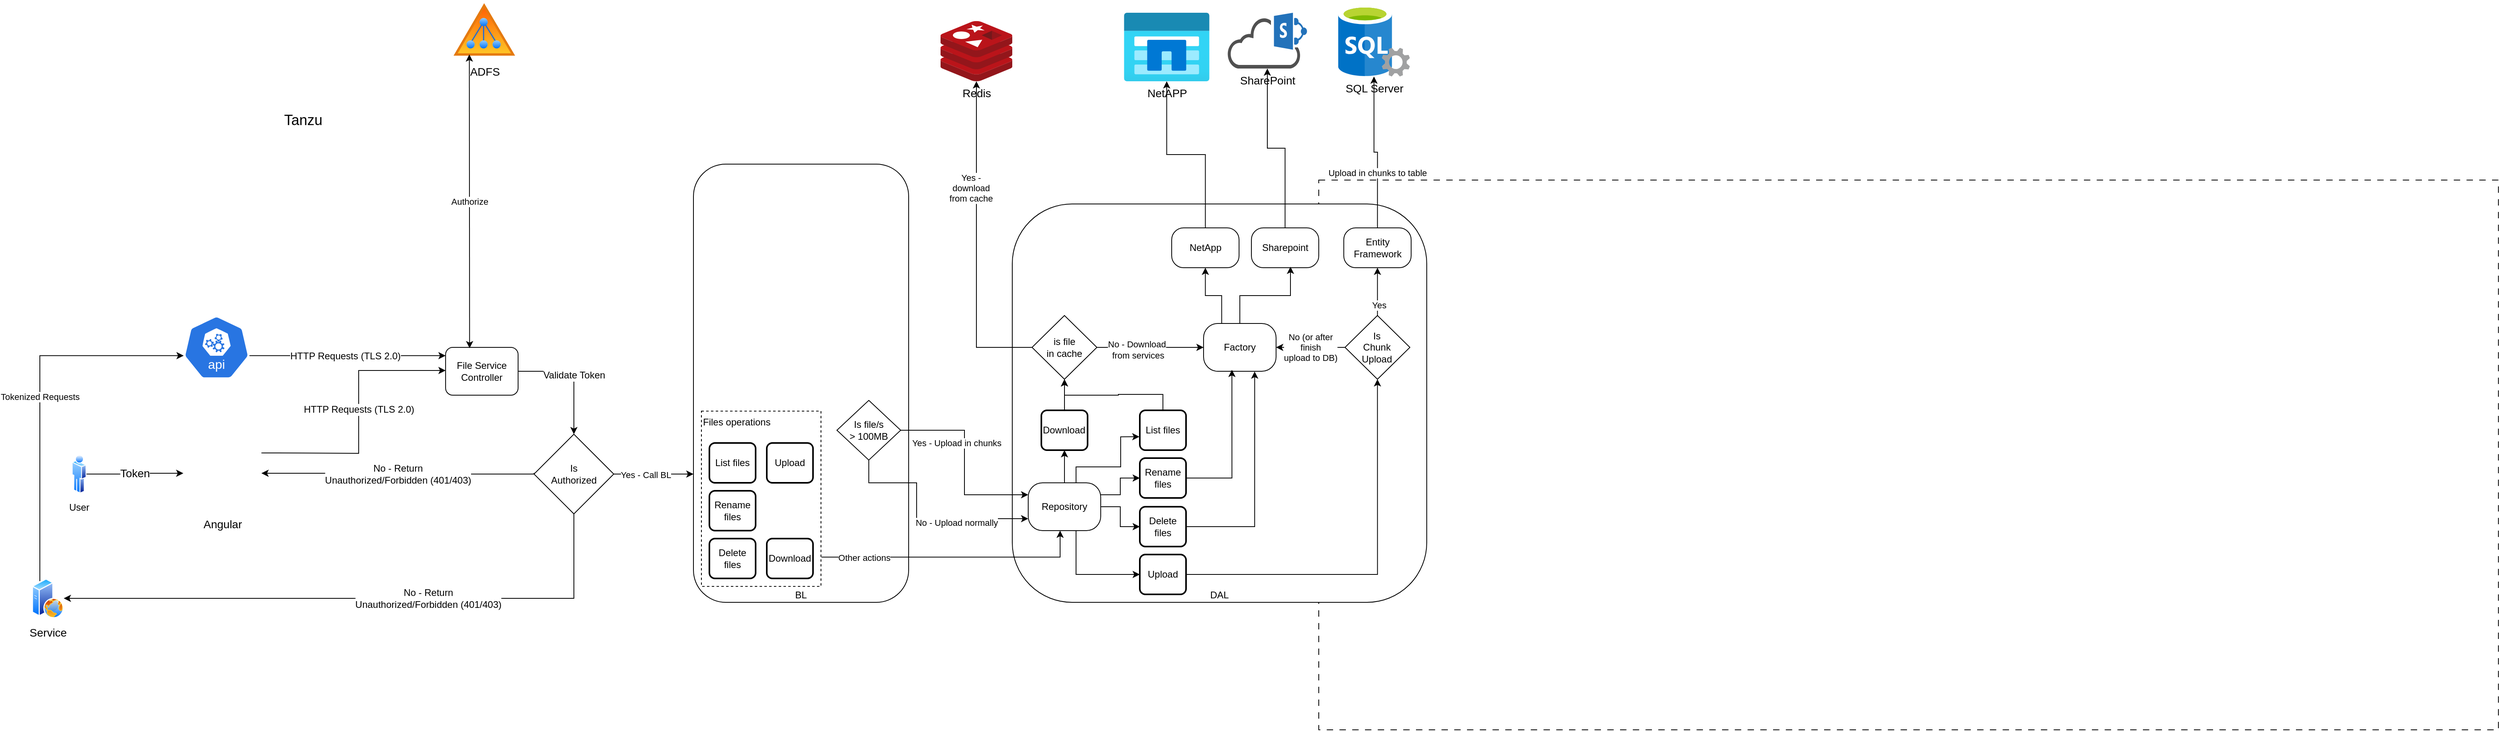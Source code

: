 <mxfile version="26.0.16">
  <diagram name="Page-1" id="DkCKMyg1tVyzqoW7HSBp">
    <mxGraphModel dx="2170" dy="673" grid="1" gridSize="10" guides="1" tooltips="1" connect="1" arrows="1" fold="1" page="1" pageScale="1" pageWidth="850" pageHeight="1100" math="0" shadow="0">
      <root>
        <mxCell id="0" />
        <mxCell id="1" parent="0" />
        <mxCell id="cBA7sRYi_IcgjNRqiYrO-47" value="BL" style="rounded=1;whiteSpace=wrap;html=1;verticalAlign=bottom;" vertex="1" parent="1">
          <mxGeometry x="700" y="220" width="270" height="550" as="geometry" />
        </mxCell>
        <mxCell id="cBA7sRYi_IcgjNRqiYrO-193" value="Files operations" style="rounded=0;whiteSpace=wrap;html=1;dashed=1;align=left;verticalAlign=top;" vertex="1" parent="1">
          <mxGeometry x="710" y="530" width="150" height="220" as="geometry" />
        </mxCell>
        <mxCell id="cBA7sRYi_IcgjNRqiYrO-102" value="" style="rounded=0;whiteSpace=wrap;html=1;dashed=1;dashPattern=8 8;fillColor=none;" vertex="1" parent="1">
          <mxGeometry x="1484.52" y="240" width="1480" height="690" as="geometry" />
        </mxCell>
        <mxCell id="cBA7sRYi_IcgjNRqiYrO-1" value="&lt;font style=&quot;font-size: 14px;&quot;&gt;Redis&lt;/font&gt;" style="image;sketch=0;aspect=fixed;html=1;points=[];align=center;fontSize=12;image=img/lib/mscae/Cache_Redis_Product.svg;" vertex="1" parent="1">
          <mxGeometry x="1010" y="40.4" width="90" height="75.6" as="geometry" />
        </mxCell>
        <mxCell id="cBA7sRYi_IcgjNRqiYrO-2" value="&lt;font style=&quot;font-size: 14px;&quot;&gt;SQL Server&lt;/font&gt;" style="image;sketch=0;aspect=fixed;html=1;points=[];align=center;fontSize=12;image=img/lib/mscae/SQL_Servers.svg;" vertex="1" parent="1">
          <mxGeometry x="1508.84" y="20" width="90" height="90" as="geometry" />
        </mxCell>
        <mxCell id="cBA7sRYi_IcgjNRqiYrO-3" value="&lt;font style=&quot;font-size: 14px;&quot;&gt;SharePoint&lt;/font&gt;" style="sketch=0;pointerEvents=1;shadow=0;dashed=0;html=1;strokeColor=none;fillColor=#505050;labelPosition=center;verticalLabelPosition=bottom;outlineConnect=0;verticalAlign=top;align=center;shape=mxgraph.office.clouds.cloud_sharepoint;" vertex="1" parent="1">
          <mxGeometry x="1370" y="30" width="100" height="70" as="geometry" />
        </mxCell>
        <mxCell id="cBA7sRYi_IcgjNRqiYrO-4" value="&lt;font style=&quot;font-size: 14px;&quot;&gt;NetAPP&lt;/font&gt;" style="image;aspect=fixed;html=1;points=[];align=center;fontSize=12;image=img/lib/azure2/storage/Azure_NetApp_Files.svg;" vertex="1" parent="1">
          <mxGeometry x="1240" y="30" width="107.5" height="86" as="geometry" />
        </mxCell>
        <mxCell id="cBA7sRYi_IcgjNRqiYrO-5" value="&lt;font style=&quot;font-size: 14px;&quot;&gt;ADFS&lt;/font&gt;" style="image;aspect=fixed;perimeter=ellipsePerimeter;html=1;align=center;shadow=0;dashed=0;spacingTop=3;image=img/lib/active_directory/active_directory.svg;" vertex="1" parent="1">
          <mxGeometry x="395.29" y="14" width="84.71" height="72" as="geometry" />
        </mxCell>
        <mxCell id="cBA7sRYi_IcgjNRqiYrO-35" value="&lt;font style=&quot;font-size: 12px;&quot;&gt;HTTP Requests (TLS 2.0)&lt;/font&gt;" style="edgeStyle=orthogonalEdgeStyle;rounded=0;orthogonalLoop=1;jettySize=auto;html=1;entryX=0;entryY=0.5;entryDx=0;entryDy=0;exitX=1;exitY=0.25;exitDx=0;exitDy=0;" edge="1" parent="1">
          <mxGeometry x="0.06" relative="1" as="geometry">
            <mxPoint x="158.0" y="582.5" as="sourcePoint" />
            <mxPoint x="389.04" y="479" as="targetPoint" />
            <Array as="points">
              <mxPoint x="178" y="583" />
              <mxPoint x="280" y="583" />
              <mxPoint x="280" y="479" />
            </Array>
            <mxPoint as="offset" />
          </mxGeometry>
        </mxCell>
        <mxCell id="cBA7sRYi_IcgjNRqiYrO-6" value="&lt;font style=&quot;font-size: 14px;&quot;&gt;Angular&lt;/font&gt;" style="shape=image;html=1;verticalAlign=top;verticalLabelPosition=bottom;labelBackgroundColor=#ffffff;imageAspect=0;aspect=fixed;image=https://cdn0.iconfinder.com/data/icons/long-shadow-web-icons/512/angular-symbol-128.png" vertex="1" parent="1">
          <mxGeometry x="60" y="559" width="98" height="98" as="geometry" />
        </mxCell>
        <mxCell id="cBA7sRYi_IcgjNRqiYrO-17" value="&lt;font style=&quot;font-size: 14px;&quot;&gt;Token&lt;/font&gt;" style="edgeStyle=orthogonalEdgeStyle;rounded=0;orthogonalLoop=1;jettySize=auto;html=1;" edge="1" parent="1" source="cBA7sRYi_IcgjNRqiYrO-13" target="cBA7sRYi_IcgjNRqiYrO-6">
          <mxGeometry relative="1" as="geometry" />
        </mxCell>
        <mxCell id="cBA7sRYi_IcgjNRqiYrO-13" value="User" style="image;aspect=fixed;perimeter=ellipsePerimeter;html=1;align=center;shadow=0;dashed=0;spacingTop=3;image=img/lib/active_directory/user.svg;" vertex="1" parent="1">
          <mxGeometry x="-80" y="584" width="18.5" height="50" as="geometry" />
        </mxCell>
        <mxCell id="cBA7sRYi_IcgjNRqiYrO-24" value="&lt;font style=&quot;font-size: 14px;&quot;&gt;Service&lt;/font&gt;" style="image;aspect=fixed;perimeter=ellipsePerimeter;html=1;align=center;shadow=0;dashed=0;spacingTop=3;image=img/lib/active_directory/web_server.svg;" vertex="1" parent="1">
          <mxGeometry x="-130" y="740" width="40" height="50" as="geometry" />
        </mxCell>
        <mxCell id="cBA7sRYi_IcgjNRqiYrO-45" value="&lt;font style=&quot;font-size: 12px;&quot;&gt;Validate Token&lt;/font&gt;" style="edgeStyle=orthogonalEdgeStyle;rounded=0;orthogonalLoop=1;jettySize=auto;html=1;exitX=1;exitY=0.5;exitDx=0;exitDy=0;entryX=0.5;entryY=0;entryDx=0;entryDy=0;" edge="1" parent="1" source="cBA7sRYi_IcgjNRqiYrO-28" target="cBA7sRYi_IcgjNRqiYrO-43">
          <mxGeometry relative="1" as="geometry" />
        </mxCell>
        <mxCell id="cBA7sRYi_IcgjNRqiYrO-28" value="File Service Controller" style="rounded=1;whiteSpace=wrap;html=1;" vertex="1" parent="1">
          <mxGeometry x="389.04" y="450" width="90.96" height="60" as="geometry" />
        </mxCell>
        <mxCell id="cBA7sRYi_IcgjNRqiYrO-39" value="Authorize" style="endArrow=classic;startArrow=classic;html=1;rounded=0;entryX=0.25;entryY=1;entryDx=0;entryDy=0;exitX=0.331;exitY=0.018;exitDx=0;exitDy=0;exitPerimeter=0;" edge="1" parent="1" source="cBA7sRYi_IcgjNRqiYrO-28" target="cBA7sRYi_IcgjNRqiYrO-5">
          <mxGeometry width="50" height="50" relative="1" as="geometry">
            <mxPoint x="420" y="390" as="sourcePoint" />
            <mxPoint x="470" y="340" as="targetPoint" />
          </mxGeometry>
        </mxCell>
        <mxCell id="cBA7sRYi_IcgjNRqiYrO-46" value="&lt;font style=&quot;font-size: 12px;&quot;&gt;No - Return &lt;br&gt;Unauthorized/Forbidden (401/403)&lt;/font&gt;" style="edgeStyle=orthogonalEdgeStyle;rounded=0;orthogonalLoop=1;jettySize=auto;html=1;exitX=0;exitY=0.5;exitDx=0;exitDy=0;" edge="1" parent="1" source="cBA7sRYi_IcgjNRqiYrO-43" target="cBA7sRYi_IcgjNRqiYrO-6">
          <mxGeometry relative="1" as="geometry" />
        </mxCell>
        <mxCell id="cBA7sRYi_IcgjNRqiYrO-51" style="edgeStyle=orthogonalEdgeStyle;rounded=0;orthogonalLoop=1;jettySize=auto;html=1;exitX=0;exitY=0.5;exitDx=0;exitDy=0;" edge="1" parent="1" source="cBA7sRYi_IcgjNRqiYrO-43" target="cBA7sRYi_IcgjNRqiYrO-24">
          <mxGeometry relative="1" as="geometry">
            <Array as="points">
              <mxPoint x="550" y="608" />
              <mxPoint x="550" y="765" />
            </Array>
          </mxGeometry>
        </mxCell>
        <mxCell id="cBA7sRYi_IcgjNRqiYrO-52" value="&lt;font style=&quot;font-size: 12px;&quot;&gt;No - Return &lt;br&gt;Unauthorized/Forbidden (401/403)&lt;/font&gt;" style="edgeLabel;html=1;align=center;verticalAlign=middle;resizable=0;points=[];" vertex="1" connectable="0" parent="cBA7sRYi_IcgjNRqiYrO-51">
          <mxGeometry x="-0.086" relative="1" as="geometry">
            <mxPoint x="-4" as="offset" />
          </mxGeometry>
        </mxCell>
        <mxCell id="cBA7sRYi_IcgjNRqiYrO-113" style="edgeStyle=orthogonalEdgeStyle;rounded=0;orthogonalLoop=1;jettySize=auto;html=1;" edge="1" parent="1" source="cBA7sRYi_IcgjNRqiYrO-43" target="cBA7sRYi_IcgjNRqiYrO-47">
          <mxGeometry relative="1" as="geometry">
            <Array as="points">
              <mxPoint x="670" y="609" />
              <mxPoint x="670" y="609" />
            </Array>
          </mxGeometry>
        </mxCell>
        <mxCell id="cBA7sRYi_IcgjNRqiYrO-114" value="Yes - Call BL" style="edgeLabel;html=1;align=center;verticalAlign=middle;resizable=0;points=[];" vertex="1" connectable="0" parent="cBA7sRYi_IcgjNRqiYrO-113">
          <mxGeometry x="-0.214" y="-1" relative="1" as="geometry">
            <mxPoint as="offset" />
          </mxGeometry>
        </mxCell>
        <mxCell id="cBA7sRYi_IcgjNRqiYrO-43" value="Is &lt;br&gt;Authorized" style="rhombus;whiteSpace=wrap;html=1;" vertex="1" parent="1">
          <mxGeometry x="500" y="559" width="100" height="100" as="geometry" />
        </mxCell>
        <mxCell id="cBA7sRYi_IcgjNRqiYrO-59" value="DAL" style="rounded=1;whiteSpace=wrap;html=1;verticalAlign=bottom;" vertex="1" parent="1">
          <mxGeometry x="1100" y="270" width="520" height="500" as="geometry" />
        </mxCell>
        <mxCell id="cBA7sRYi_IcgjNRqiYrO-63" style="edgeStyle=orthogonalEdgeStyle;rounded=0;orthogonalLoop=1;jettySize=auto;html=1;exitX=0;exitY=0.5;exitDx=0;exitDy=0;entryX=0.5;entryY=1;entryDx=0;entryDy=0;" edge="1" parent="1" target="cBA7sRYi_IcgjNRqiYrO-62">
          <mxGeometry relative="1" as="geometry">
            <mxPoint x="879.04" y="650" as="sourcePoint" />
          </mxGeometry>
        </mxCell>
        <mxCell id="cBA7sRYi_IcgjNRqiYrO-65" style="edgeStyle=orthogonalEdgeStyle;rounded=0;orthogonalLoop=1;jettySize=auto;html=1;" edge="1" parent="1" target="cBA7sRYi_IcgjNRqiYrO-61">
          <mxGeometry relative="1" as="geometry">
            <mxPoint x="970" y="650.034" as="sourcePoint" />
            <Array as="points">
              <mxPoint x="1015" y="650" />
            </Array>
          </mxGeometry>
        </mxCell>
        <mxCell id="cBA7sRYi_IcgjNRqiYrO-75" style="edgeStyle=orthogonalEdgeStyle;rounded=0;orthogonalLoop=1;jettySize=auto;html=1;entryX=1;entryY=0.5;entryDx=0;entryDy=0;" edge="1" parent="1" target="cBA7sRYi_IcgjNRqiYrO-74">
          <mxGeometry relative="1" as="geometry">
            <mxPoint x="1015.517" y="539" as="sourcePoint" />
          </mxGeometry>
        </mxCell>
        <mxCell id="cBA7sRYi_IcgjNRqiYrO-76" style="edgeStyle=orthogonalEdgeStyle;rounded=0;orthogonalLoop=1;jettySize=auto;html=1;entryX=0;entryY=0.5;entryDx=0;entryDy=0;" edge="1" parent="1" target="cBA7sRYi_IcgjNRqiYrO-74">
          <mxGeometry relative="1" as="geometry">
            <mxPoint x="833.586" y="539" as="sourcePoint" />
          </mxGeometry>
        </mxCell>
        <mxCell id="cBA7sRYi_IcgjNRqiYrO-69" style="edgeStyle=orthogonalEdgeStyle;rounded=0;orthogonalLoop=1;jettySize=auto;html=1;exitX=0.995;exitY=0.63;exitDx=0;exitDy=0;exitPerimeter=0;" edge="1" parent="1" source="cBA7sRYi_IcgjNRqiYrO-72" target="cBA7sRYi_IcgjNRqiYrO-28">
          <mxGeometry relative="1" as="geometry">
            <mxPoint x="153.2" y="460.862" as="sourcePoint" />
            <Array as="points">
              <mxPoint x="330" y="460" />
              <mxPoint x="330" y="460" />
            </Array>
          </mxGeometry>
        </mxCell>
        <mxCell id="cBA7sRYi_IcgjNRqiYrO-71" value="&lt;span style=&quot;font-size: 12px;&quot;&gt;HTTP Requests (TLS 2.0)&lt;/span&gt;" style="edgeLabel;html=1;align=center;verticalAlign=middle;resizable=0;points=[];" vertex="1" connectable="0" parent="cBA7sRYi_IcgjNRqiYrO-69">
          <mxGeometry x="-0.276" relative="1" as="geometry">
            <mxPoint x="31" as="offset" />
          </mxGeometry>
        </mxCell>
        <mxCell id="cBA7sRYi_IcgjNRqiYrO-70" value="Tokenized Requests" style="edgeStyle=orthogonalEdgeStyle;rounded=0;orthogonalLoop=1;jettySize=auto;html=1;entryX=0.005;entryY=0.63;entryDx=0;entryDy=0;entryPerimeter=0;" edge="1" parent="1" source="cBA7sRYi_IcgjNRqiYrO-24" target="cBA7sRYi_IcgjNRqiYrO-72">
          <mxGeometry relative="1" as="geometry">
            <mxPoint x="110" y="460.016" as="targetPoint" />
            <Array as="points">
              <mxPoint x="-120" y="460" />
            </Array>
          </mxGeometry>
        </mxCell>
        <mxCell id="cBA7sRYi_IcgjNRqiYrO-72" value="" style="aspect=fixed;sketch=0;html=1;dashed=0;whitespace=wrap;verticalLabelPosition=bottom;verticalAlign=top;fillColor=#2875E2;strokeColor=#ffffff;points=[[0.005,0.63,0],[0.1,0.2,0],[0.9,0.2,0],[0.5,0,0],[0.995,0.63,0],[0.72,0.99,0],[0.5,1,0],[0.28,0.99,0]];shape=mxgraph.kubernetes.icon2;kubernetesLabel=1;prIcon=api" vertex="1" parent="1">
          <mxGeometry x="60" y="410" width="83.33" height="80" as="geometry" />
        </mxCell>
        <mxCell id="cBA7sRYi_IcgjNRqiYrO-95" value="Upload" style="rounded=1;whiteSpace=wrap;html=1;absoluteArcSize=1;arcSize=14;strokeWidth=2;" vertex="1" parent="1">
          <mxGeometry x="792" y="570" width="58" height="50" as="geometry" />
        </mxCell>
        <mxCell id="cBA7sRYi_IcgjNRqiYrO-196" style="edgeStyle=orthogonalEdgeStyle;rounded=0;orthogonalLoop=1;jettySize=auto;html=1;exitX=1;exitY=0.5;exitDx=0;exitDy=0;entryX=0;entryY=0.25;entryDx=0;entryDy=0;" edge="1" parent="1" source="cBA7sRYi_IcgjNRqiYrO-99" target="cBA7sRYi_IcgjNRqiYrO-111">
          <mxGeometry relative="1" as="geometry" />
        </mxCell>
        <mxCell id="cBA7sRYi_IcgjNRqiYrO-197" value="Yes - Upload in chunks" style="edgeLabel;html=1;align=center;verticalAlign=middle;resizable=0;points=[];" vertex="1" connectable="0" parent="cBA7sRYi_IcgjNRqiYrO-196">
          <mxGeometry x="-0.526" y="2" relative="1" as="geometry">
            <mxPoint x="13" y="18" as="offset" />
          </mxGeometry>
        </mxCell>
        <mxCell id="cBA7sRYi_IcgjNRqiYrO-99" value="Is file/s &lt;br&gt;&amp;gt; 100MB" style="rhombus;whiteSpace=wrap;html=1;" vertex="1" parent="1">
          <mxGeometry x="880" y="516.5" width="80" height="75" as="geometry" />
        </mxCell>
        <mxCell id="cBA7sRYi_IcgjNRqiYrO-103" value="&lt;font style=&quot;font-size: 18px;&quot;&gt;Tanzu&lt;/font&gt;" style="text;html=1;align=center;verticalAlign=middle;resizable=0;points=[];autosize=1;strokeColor=none;fillColor=none;" vertex="1" parent="1">
          <mxGeometry x="175" y="145" width="70" height="40" as="geometry" />
        </mxCell>
        <mxCell id="cBA7sRYi_IcgjNRqiYrO-170" style="edgeStyle=orthogonalEdgeStyle;rounded=0;orthogonalLoop=1;jettySize=auto;html=1;exitX=0.25;exitY=0;exitDx=0;exitDy=0;" edge="1" parent="1" source="cBA7sRYi_IcgjNRqiYrO-108" target="cBA7sRYi_IcgjNRqiYrO-110">
          <mxGeometry relative="1" as="geometry" />
        </mxCell>
        <mxCell id="cBA7sRYi_IcgjNRqiYrO-108" value="Factory" style="rounded=1;whiteSpace=wrap;html=1;arcSize=30;" vertex="1" parent="1">
          <mxGeometry x="1340" y="420" width="90.96" height="60" as="geometry" />
        </mxCell>
        <mxCell id="cBA7sRYi_IcgjNRqiYrO-152" style="edgeStyle=orthogonalEdgeStyle;rounded=0;orthogonalLoop=1;jettySize=auto;html=1;" edge="1" parent="1" source="cBA7sRYi_IcgjNRqiYrO-110" target="cBA7sRYi_IcgjNRqiYrO-4">
          <mxGeometry relative="1" as="geometry" />
        </mxCell>
        <mxCell id="cBA7sRYi_IcgjNRqiYrO-110" value="NetApp" style="rounded=1;whiteSpace=wrap;html=1;arcSize=30;verticalAlign=middle;" vertex="1" parent="1">
          <mxGeometry x="1300" y="300" width="84.52" height="50" as="geometry" />
        </mxCell>
        <mxCell id="cBA7sRYi_IcgjNRqiYrO-160" style="edgeStyle=orthogonalEdgeStyle;rounded=0;orthogonalLoop=1;jettySize=auto;html=1;entryX=0;entryY=0.5;entryDx=0;entryDy=0;" edge="1" parent="1" source="cBA7sRYi_IcgjNRqiYrO-111" target="cBA7sRYi_IcgjNRqiYrO-158">
          <mxGeometry relative="1" as="geometry">
            <Array as="points">
              <mxPoint x="1180" y="735" />
            </Array>
          </mxGeometry>
        </mxCell>
        <mxCell id="cBA7sRYi_IcgjNRqiYrO-166" style="edgeStyle=orthogonalEdgeStyle;rounded=0;orthogonalLoop=1;jettySize=auto;html=1;exitX=0.5;exitY=0;exitDx=0;exitDy=0;entryX=0.5;entryY=1;entryDx=0;entryDy=0;" edge="1" parent="1" source="cBA7sRYi_IcgjNRqiYrO-111" target="cBA7sRYi_IcgjNRqiYrO-161">
          <mxGeometry relative="1" as="geometry" />
        </mxCell>
        <mxCell id="cBA7sRYi_IcgjNRqiYrO-178" style="edgeStyle=orthogonalEdgeStyle;rounded=0;orthogonalLoop=1;jettySize=auto;html=1;entryX=0;entryY=0.5;entryDx=0;entryDy=0;" edge="1" parent="1" source="cBA7sRYi_IcgjNRqiYrO-111" target="cBA7sRYi_IcgjNRqiYrO-177">
          <mxGeometry relative="1" as="geometry" />
        </mxCell>
        <mxCell id="cBA7sRYi_IcgjNRqiYrO-179" style="edgeStyle=orthogonalEdgeStyle;rounded=0;orthogonalLoop=1;jettySize=auto;html=1;exitX=1;exitY=0.25;exitDx=0;exitDy=0;" edge="1" parent="1" source="cBA7sRYi_IcgjNRqiYrO-111" target="cBA7sRYi_IcgjNRqiYrO-176">
          <mxGeometry relative="1" as="geometry" />
        </mxCell>
        <mxCell id="cBA7sRYi_IcgjNRqiYrO-111" value="Repository" style="rounded=1;whiteSpace=wrap;html=1;arcSize=30;" vertex="1" parent="1">
          <mxGeometry x="1120" y="620" width="90.96" height="60" as="geometry" />
        </mxCell>
        <mxCell id="cBA7sRYi_IcgjNRqiYrO-120" style="edgeStyle=orthogonalEdgeStyle;rounded=0;orthogonalLoop=1;jettySize=auto;html=1;exitX=0.5;exitY=1;exitDx=0;exitDy=0;entryX=0;entryY=0.75;entryDx=0;entryDy=0;" edge="1" parent="1" source="cBA7sRYi_IcgjNRqiYrO-99" target="cBA7sRYi_IcgjNRqiYrO-111">
          <mxGeometry relative="1" as="geometry">
            <Array as="points">
              <mxPoint x="920" y="620" />
              <mxPoint x="980" y="620" />
              <mxPoint x="980" y="665" />
            </Array>
          </mxGeometry>
        </mxCell>
        <mxCell id="cBA7sRYi_IcgjNRqiYrO-122" value="No - Upload normally" style="edgeLabel;html=1;align=center;verticalAlign=middle;resizable=0;points=[];" vertex="1" connectable="0" parent="cBA7sRYi_IcgjNRqiYrO-120">
          <mxGeometry x="-0.026" y="-2" relative="1" as="geometry">
            <mxPoint x="52" y="5" as="offset" />
          </mxGeometry>
        </mxCell>
        <mxCell id="cBA7sRYi_IcgjNRqiYrO-123" value="Download" style="rounded=1;whiteSpace=wrap;html=1;absoluteArcSize=1;arcSize=14;strokeWidth=2;" vertex="1" parent="1">
          <mxGeometry x="792" y="690" width="58" height="50" as="geometry" />
        </mxCell>
        <mxCell id="cBA7sRYi_IcgjNRqiYrO-124" value="List files" style="rounded=1;whiteSpace=wrap;html=1;absoluteArcSize=1;arcSize=14;strokeWidth=2;" vertex="1" parent="1">
          <mxGeometry x="720" y="570" width="58" height="50" as="geometry" />
        </mxCell>
        <mxCell id="cBA7sRYi_IcgjNRqiYrO-125" value="Rename files" style="rounded=1;whiteSpace=wrap;html=1;absoluteArcSize=1;arcSize=14;strokeWidth=2;" vertex="1" parent="1">
          <mxGeometry x="720" y="630" width="58" height="50" as="geometry" />
        </mxCell>
        <mxCell id="cBA7sRYi_IcgjNRqiYrO-126" value="Delete files" style="rounded=1;whiteSpace=wrap;html=1;absoluteArcSize=1;arcSize=14;strokeWidth=2;" vertex="1" parent="1">
          <mxGeometry x="720" y="690" width="58" height="50" as="geometry" />
        </mxCell>
        <mxCell id="cBA7sRYi_IcgjNRqiYrO-129" style="edgeStyle=orthogonalEdgeStyle;rounded=0;orthogonalLoop=1;jettySize=auto;html=1;exitX=1.004;exitY=0.833;exitDx=0;exitDy=0;exitPerimeter=0;" edge="1" parent="1" source="cBA7sRYi_IcgjNRqiYrO-193">
          <mxGeometry relative="1" as="geometry">
            <mxPoint x="970" y="740" as="sourcePoint" />
            <mxPoint x="1160" y="680" as="targetPoint" />
            <Array as="points">
              <mxPoint x="1160" y="713" />
            </Array>
          </mxGeometry>
        </mxCell>
        <mxCell id="cBA7sRYi_IcgjNRqiYrO-130" value="Other actions" style="edgeLabel;html=1;align=center;verticalAlign=middle;resizable=0;points=[];" vertex="1" connectable="0" parent="cBA7sRYi_IcgjNRqiYrO-129">
          <mxGeometry x="-0.589" y="-1" relative="1" as="geometry">
            <mxPoint x="-15" y="-1" as="offset" />
          </mxGeometry>
        </mxCell>
        <mxCell id="cBA7sRYi_IcgjNRqiYrO-144" style="edgeStyle=orthogonalEdgeStyle;rounded=0;orthogonalLoop=1;jettySize=auto;html=1;entryX=0.5;entryY=1;entryDx=0;entryDy=0;" edge="1" parent="1" source="cBA7sRYi_IcgjNRqiYrO-137" target="cBA7sRYi_IcgjNRqiYrO-143">
          <mxGeometry relative="1" as="geometry" />
        </mxCell>
        <mxCell id="cBA7sRYi_IcgjNRqiYrO-145" value="Yes" style="edgeLabel;html=1;align=center;verticalAlign=middle;resizable=0;points=[];" vertex="1" connectable="0" parent="cBA7sRYi_IcgjNRqiYrO-144">
          <mxGeometry x="-0.565" y="-2" relative="1" as="geometry">
            <mxPoint as="offset" />
          </mxGeometry>
        </mxCell>
        <mxCell id="cBA7sRYi_IcgjNRqiYrO-172" value="No (or after &lt;br&gt;finish &lt;br&gt;upload to DB)" style="edgeStyle=orthogonalEdgeStyle;rounded=0;orthogonalLoop=1;jettySize=auto;html=1;exitX=0;exitY=0.5;exitDx=0;exitDy=0;" edge="1" parent="1" source="cBA7sRYi_IcgjNRqiYrO-137" target="cBA7sRYi_IcgjNRqiYrO-108">
          <mxGeometry x="0.001" relative="1" as="geometry">
            <mxPoint as="offset" />
          </mxGeometry>
        </mxCell>
        <mxCell id="cBA7sRYi_IcgjNRqiYrO-137" value="Is &lt;br&gt;Chunk &lt;br&gt;Upload" style="rhombus;whiteSpace=wrap;html=1;" vertex="1" parent="1">
          <mxGeometry x="1517.47" y="410" width="81.37" height="80" as="geometry" />
        </mxCell>
        <mxCell id="cBA7sRYi_IcgjNRqiYrO-151" style="edgeStyle=orthogonalEdgeStyle;rounded=0;orthogonalLoop=1;jettySize=auto;html=1;" edge="1" parent="1" source="cBA7sRYi_IcgjNRqiYrO-138" target="cBA7sRYi_IcgjNRqiYrO-3">
          <mxGeometry relative="1" as="geometry" />
        </mxCell>
        <mxCell id="cBA7sRYi_IcgjNRqiYrO-138" value="Sharepoint" style="rounded=1;whiteSpace=wrap;html=1;arcSize=30;verticalAlign=middle;" vertex="1" parent="1">
          <mxGeometry x="1400" y="300" width="84.52" height="50" as="geometry" />
        </mxCell>
        <mxCell id="cBA7sRYi_IcgjNRqiYrO-146" value="Upload in chunks to table" style="edgeStyle=orthogonalEdgeStyle;rounded=0;orthogonalLoop=1;jettySize=auto;html=1;exitX=0.5;exitY=0;exitDx=0;exitDy=0;" edge="1" parent="1" source="cBA7sRYi_IcgjNRqiYrO-143" target="cBA7sRYi_IcgjNRqiYrO-2">
          <mxGeometry x="-0.286" relative="1" as="geometry">
            <mxPoint as="offset" />
          </mxGeometry>
        </mxCell>
        <mxCell id="cBA7sRYi_IcgjNRqiYrO-143" value="Entity Framework" style="rounded=1;whiteSpace=wrap;html=1;arcSize=30;verticalAlign=middle;" vertex="1" parent="1">
          <mxGeometry x="1515.9" y="300" width="84.52" height="50" as="geometry" />
        </mxCell>
        <mxCell id="cBA7sRYi_IcgjNRqiYrO-163" value="Yes - &lt;br&gt;download &lt;br&gt;from cache" style="edgeStyle=orthogonalEdgeStyle;rounded=0;orthogonalLoop=1;jettySize=auto;html=1;" edge="1" parent="1" source="cBA7sRYi_IcgjNRqiYrO-156" target="cBA7sRYi_IcgjNRqiYrO-1">
          <mxGeometry x="0.337" y="7" relative="1" as="geometry">
            <mxPoint x="1236.74" y="360" as="targetPoint" />
            <mxPoint as="offset" />
          </mxGeometry>
        </mxCell>
        <mxCell id="cBA7sRYi_IcgjNRqiYrO-171" style="edgeStyle=orthogonalEdgeStyle;rounded=0;orthogonalLoop=1;jettySize=auto;html=1;exitX=1;exitY=0.5;exitDx=0;exitDy=0;" edge="1" parent="1" source="cBA7sRYi_IcgjNRqiYrO-156" target="cBA7sRYi_IcgjNRqiYrO-108">
          <mxGeometry relative="1" as="geometry" />
        </mxCell>
        <mxCell id="cBA7sRYi_IcgjNRqiYrO-175" value="&lt;p&gt;No - Download&lt;br&gt;&amp;nbsp;from services&lt;/p&gt;" style="edgeLabel;html=1;align=center;verticalAlign=middle;resizable=0;points=[];" vertex="1" connectable="0" parent="cBA7sRYi_IcgjNRqiYrO-171">
          <mxGeometry x="-0.251" y="-3" relative="1" as="geometry">
            <mxPoint as="offset" />
          </mxGeometry>
        </mxCell>
        <mxCell id="cBA7sRYi_IcgjNRqiYrO-156" value="is file &lt;br&gt;in cache" style="rhombus;whiteSpace=wrap;html=1;" vertex="1" parent="1">
          <mxGeometry x="1124.79" y="410" width="81.37" height="80" as="geometry" />
        </mxCell>
        <mxCell id="cBA7sRYi_IcgjNRqiYrO-157" style="edgeStyle=orthogonalEdgeStyle;rounded=0;orthogonalLoop=1;jettySize=auto;html=1;entryX=0.58;entryY=0.975;entryDx=0;entryDy=0;entryPerimeter=0;" edge="1" parent="1" source="cBA7sRYi_IcgjNRqiYrO-108" target="cBA7sRYi_IcgjNRqiYrO-138">
          <mxGeometry relative="1" as="geometry" />
        </mxCell>
        <mxCell id="cBA7sRYi_IcgjNRqiYrO-164" style="edgeStyle=orthogonalEdgeStyle;rounded=0;orthogonalLoop=1;jettySize=auto;html=1;exitX=1;exitY=0.5;exitDx=0;exitDy=0;entryX=0.5;entryY=1;entryDx=0;entryDy=0;" edge="1" parent="1" source="cBA7sRYi_IcgjNRqiYrO-158" target="cBA7sRYi_IcgjNRqiYrO-137">
          <mxGeometry relative="1" as="geometry" />
        </mxCell>
        <mxCell id="cBA7sRYi_IcgjNRqiYrO-158" value="Upload" style="rounded=1;whiteSpace=wrap;html=1;absoluteArcSize=1;arcSize=14;strokeWidth=2;" vertex="1" parent="1">
          <mxGeometry x="1260" y="710" width="58" height="50" as="geometry" />
        </mxCell>
        <mxCell id="cBA7sRYi_IcgjNRqiYrO-162" style="edgeStyle=orthogonalEdgeStyle;rounded=0;orthogonalLoop=1;jettySize=auto;html=1;entryX=0.5;entryY=1;entryDx=0;entryDy=0;" edge="1" parent="1" source="cBA7sRYi_IcgjNRqiYrO-161" target="cBA7sRYi_IcgjNRqiYrO-156">
          <mxGeometry relative="1" as="geometry" />
        </mxCell>
        <mxCell id="cBA7sRYi_IcgjNRqiYrO-161" value="Download" style="rounded=1;whiteSpace=wrap;html=1;absoluteArcSize=1;arcSize=14;strokeWidth=2;" vertex="1" parent="1">
          <mxGeometry x="1136.48" y="529" width="58" height="50" as="geometry" />
        </mxCell>
        <mxCell id="cBA7sRYi_IcgjNRqiYrO-173" style="edgeStyle=orthogonalEdgeStyle;rounded=0;orthogonalLoop=1;jettySize=auto;html=1;exitX=0.5;exitY=0;exitDx=0;exitDy=0;" edge="1" parent="1" source="cBA7sRYi_IcgjNRqiYrO-169" target="cBA7sRYi_IcgjNRqiYrO-156">
          <mxGeometry relative="1" as="geometry" />
        </mxCell>
        <mxCell id="cBA7sRYi_IcgjNRqiYrO-169" value="List files" style="rounded=1;whiteSpace=wrap;html=1;absoluteArcSize=1;arcSize=14;strokeWidth=2;" vertex="1" parent="1">
          <mxGeometry x="1260" y="529" width="58" height="50" as="geometry" />
        </mxCell>
        <mxCell id="cBA7sRYi_IcgjNRqiYrO-176" value="Rename files" style="rounded=1;whiteSpace=wrap;html=1;absoluteArcSize=1;arcSize=14;strokeWidth=2;" vertex="1" parent="1">
          <mxGeometry x="1260" y="589" width="58" height="50" as="geometry" />
        </mxCell>
        <mxCell id="cBA7sRYi_IcgjNRqiYrO-177" value="Delete files" style="rounded=1;whiteSpace=wrap;html=1;absoluteArcSize=1;arcSize=14;strokeWidth=2;" vertex="1" parent="1">
          <mxGeometry x="1260" y="650" width="58" height="50" as="geometry" />
        </mxCell>
        <mxCell id="cBA7sRYi_IcgjNRqiYrO-180" style="edgeStyle=orthogonalEdgeStyle;rounded=0;orthogonalLoop=1;jettySize=auto;html=1;entryX=0.391;entryY=0.969;entryDx=0;entryDy=0;entryPerimeter=0;" edge="1" parent="1" source="cBA7sRYi_IcgjNRqiYrO-176" target="cBA7sRYi_IcgjNRqiYrO-108">
          <mxGeometry relative="1" as="geometry" />
        </mxCell>
        <mxCell id="cBA7sRYi_IcgjNRqiYrO-181" style="edgeStyle=orthogonalEdgeStyle;rounded=0;orthogonalLoop=1;jettySize=auto;html=1;entryX=0.705;entryY=1.005;entryDx=0;entryDy=0;entryPerimeter=0;" edge="1" parent="1" source="cBA7sRYi_IcgjNRqiYrO-177" target="cBA7sRYi_IcgjNRqiYrO-108">
          <mxGeometry relative="1" as="geometry" />
        </mxCell>
        <mxCell id="cBA7sRYi_IcgjNRqiYrO-182" style="edgeStyle=orthogonalEdgeStyle;rounded=0;orthogonalLoop=1;jettySize=auto;html=1;entryX=-0.009;entryY=0.663;entryDx=0;entryDy=0;entryPerimeter=0;" edge="1" parent="1" source="cBA7sRYi_IcgjNRqiYrO-111" target="cBA7sRYi_IcgjNRqiYrO-169">
          <mxGeometry relative="1" as="geometry">
            <Array as="points">
              <mxPoint x="1180" y="600" />
              <mxPoint x="1236" y="600" />
              <mxPoint x="1236" y="562" />
            </Array>
          </mxGeometry>
        </mxCell>
      </root>
    </mxGraphModel>
  </diagram>
</mxfile>
